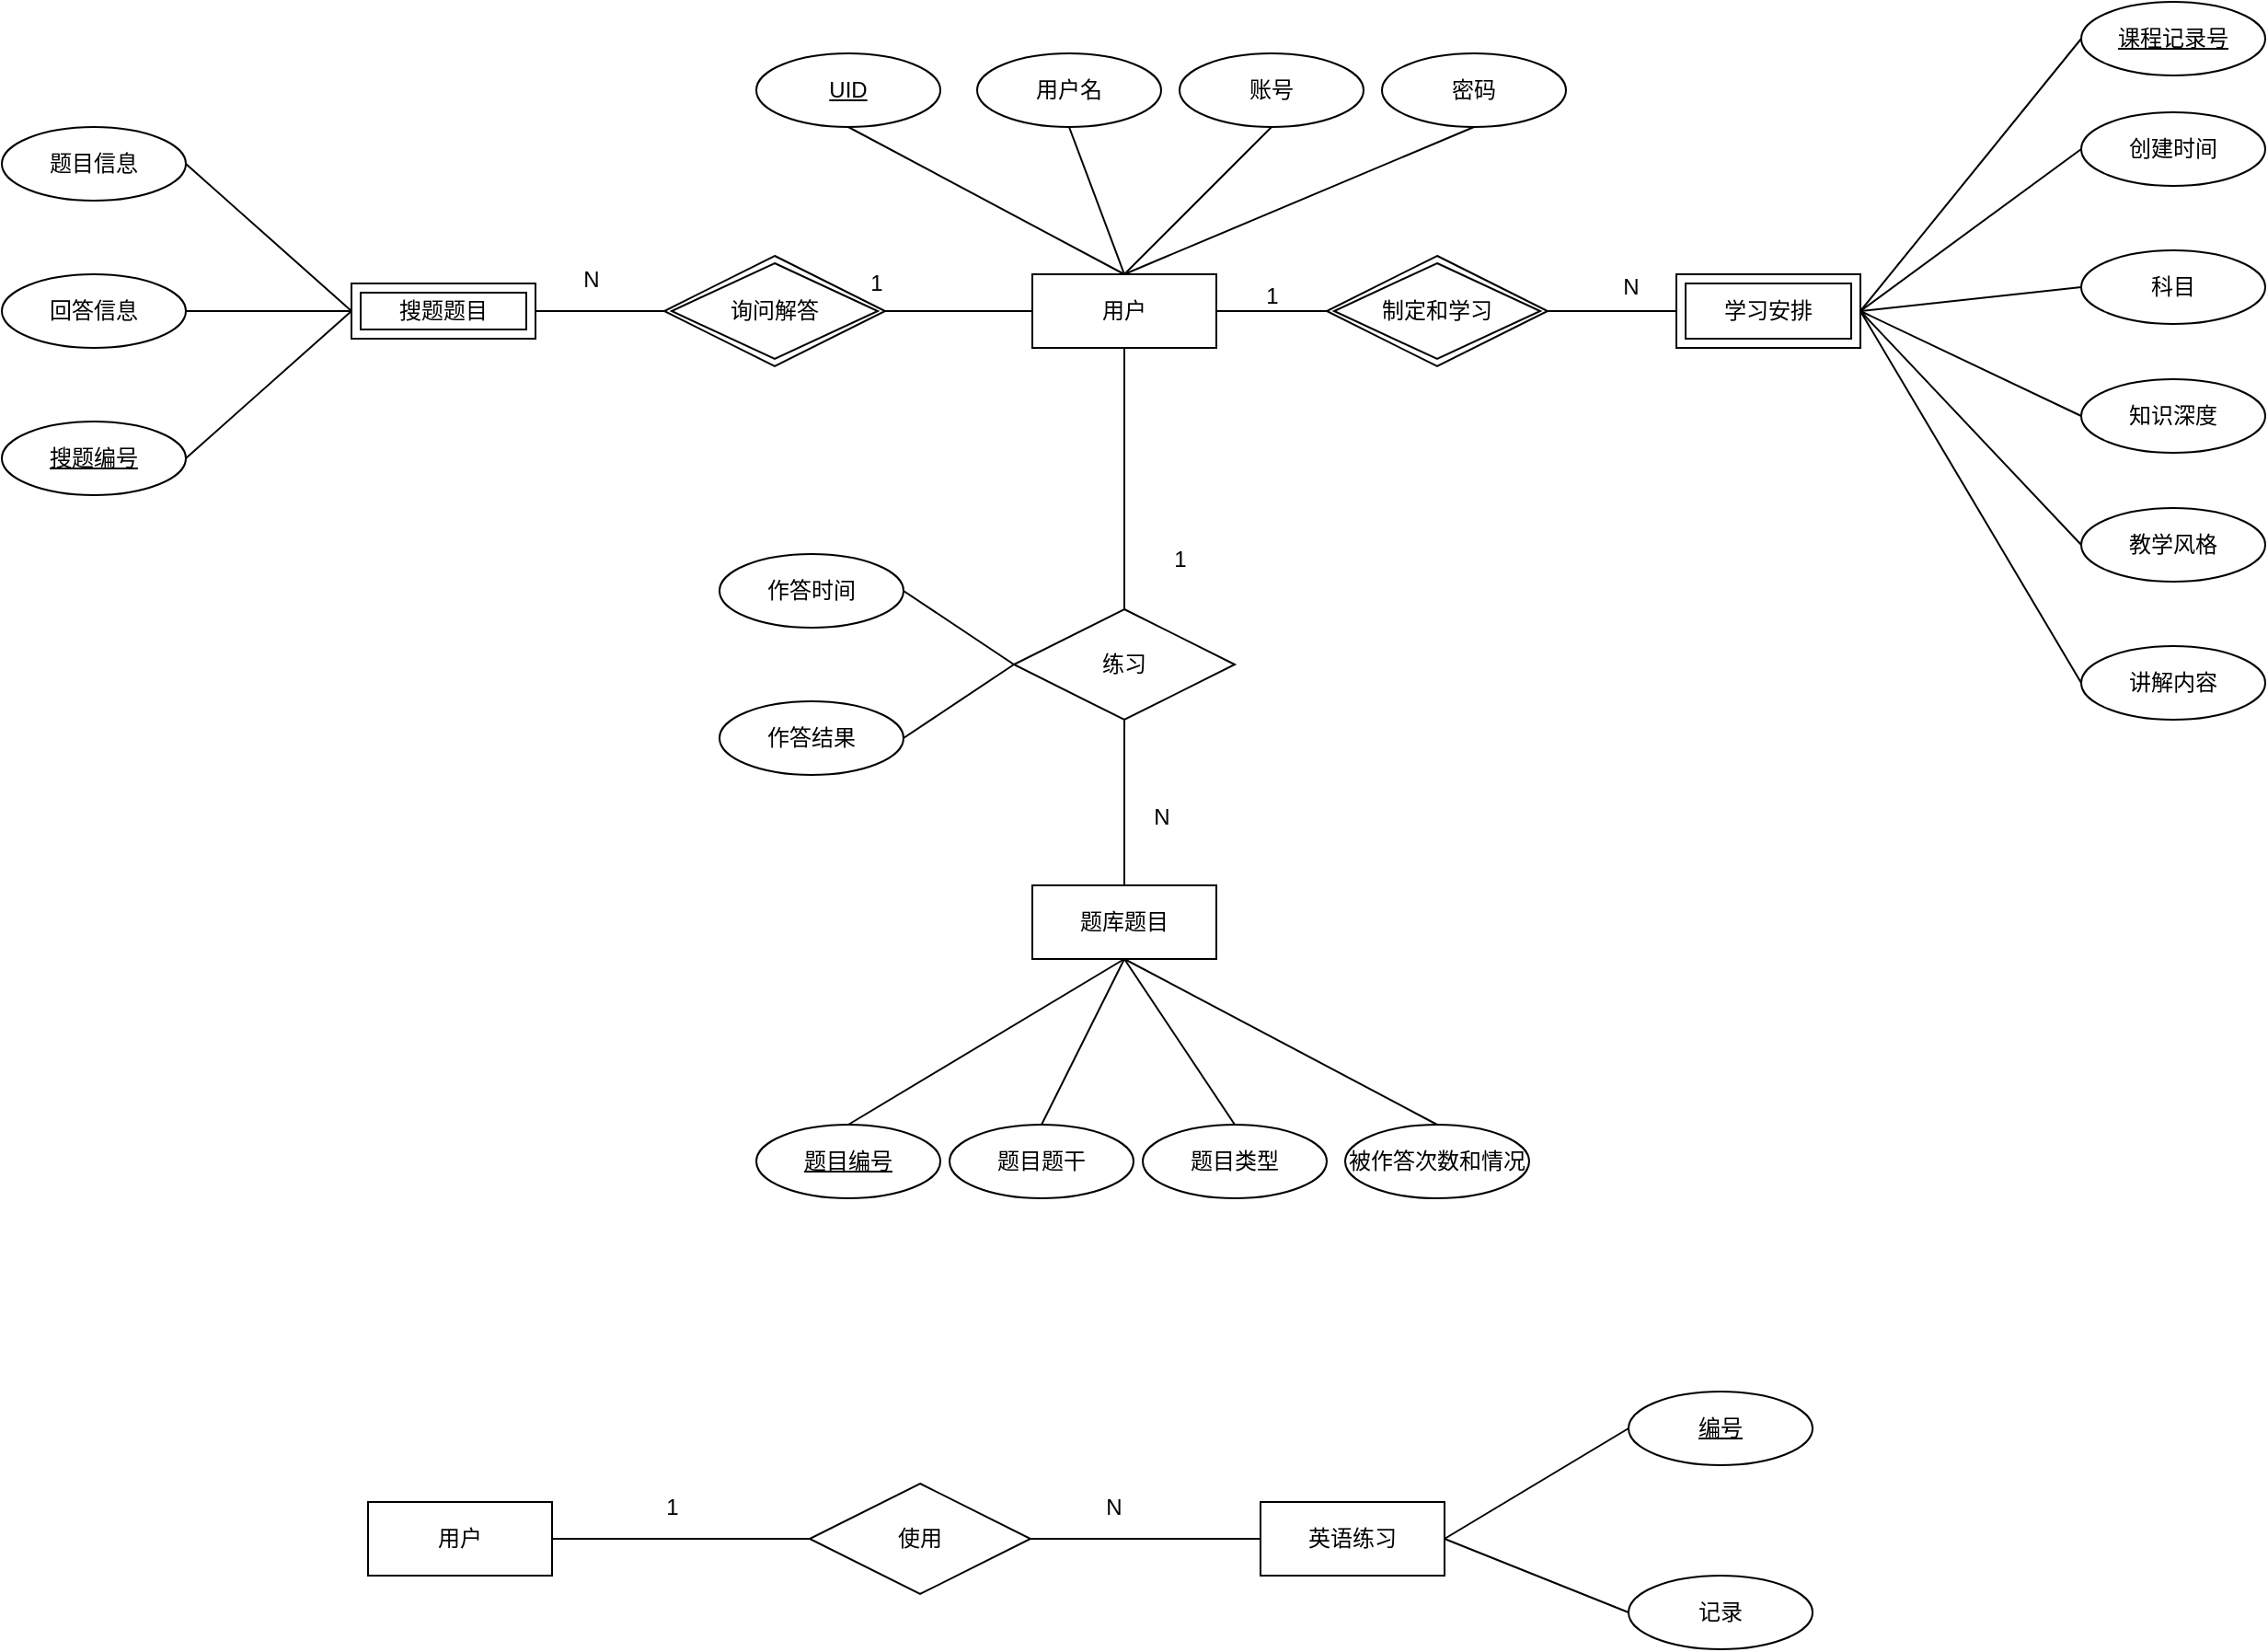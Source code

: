 <mxfile version="22.1.21" type="device">
  <diagram id="R2lEEEUBdFMjLlhIrx00" name="Page-1">
    <mxGraphModel dx="2839" dy="1310" grid="0" gridSize="10" guides="1" tooltips="1" connect="1" arrows="1" fold="1" page="0" pageScale="1" pageWidth="850" pageHeight="1100" math="0" shadow="0" extFonts="Permanent Marker^https://fonts.googleapis.com/css?family=Permanent+Marker">
      <root>
        <mxCell id="0" />
        <mxCell id="1" parent="0" />
        <mxCell id="byPFdI-Wewx-5iclTyy2-1" value="用户" style="whiteSpace=wrap;html=1;align=center;" parent="1" vertex="1">
          <mxGeometry x="-60" y="418" width="100" height="40" as="geometry" />
        </mxCell>
        <mxCell id="byPFdI-Wewx-5iclTyy2-2" value="用户名" style="ellipse;whiteSpace=wrap;html=1;align=center;" parent="1" vertex="1">
          <mxGeometry x="-90" y="298" width="100" height="40" as="geometry" />
        </mxCell>
        <mxCell id="byPFdI-Wewx-5iclTyy2-3" value="密码" style="ellipse;whiteSpace=wrap;html=1;align=center;" parent="1" vertex="1">
          <mxGeometry x="130" y="298" width="100" height="40" as="geometry" />
        </mxCell>
        <mxCell id="byPFdI-Wewx-5iclTyy2-5" value="&lt;u&gt;UID&lt;/u&gt;" style="ellipse;whiteSpace=wrap;html=1;align=center;" parent="1" vertex="1">
          <mxGeometry x="-210" y="298" width="100" height="40" as="geometry" />
        </mxCell>
        <mxCell id="byPFdI-Wewx-5iclTyy2-11" value="" style="endArrow=none;html=1;rounded=0;entryX=0.5;entryY=1;entryDx=0;entryDy=0;exitX=0.5;exitY=0;exitDx=0;exitDy=0;" parent="1" source="byPFdI-Wewx-5iclTyy2-1" target="byPFdI-Wewx-5iclTyy2-5" edge="1">
          <mxGeometry width="50" height="50" relative="1" as="geometry">
            <mxPoint x="-70" y="408" as="sourcePoint" />
            <mxPoint x="-100" y="348" as="targetPoint" />
          </mxGeometry>
        </mxCell>
        <mxCell id="byPFdI-Wewx-5iclTyy2-12" value="" style="endArrow=none;html=1;rounded=0;entryX=0.5;entryY=1;entryDx=0;entryDy=0;exitX=0.5;exitY=0;exitDx=0;exitDy=0;" parent="1" source="byPFdI-Wewx-5iclTyy2-1" target="byPFdI-Wewx-5iclTyy2-2" edge="1">
          <mxGeometry width="50" height="50" relative="1" as="geometry">
            <mxPoint x="100" y="528" as="sourcePoint" />
            <mxPoint x="150" y="478" as="targetPoint" />
          </mxGeometry>
        </mxCell>
        <mxCell id="byPFdI-Wewx-5iclTyy2-13" value="" style="endArrow=none;html=1;rounded=0;entryX=0.5;entryY=1;entryDx=0;entryDy=0;exitX=0.5;exitY=0;exitDx=0;exitDy=0;" parent="1" source="byPFdI-Wewx-5iclTyy2-1" target="byPFdI-Wewx-5iclTyy2-3" edge="1">
          <mxGeometry width="50" height="50" relative="1" as="geometry">
            <mxPoint x="100" y="528" as="sourcePoint" />
            <mxPoint x="150" y="478" as="targetPoint" />
          </mxGeometry>
        </mxCell>
        <mxCell id="byPFdI-Wewx-5iclTyy2-14" value="账号" style="ellipse;whiteSpace=wrap;html=1;align=center;" parent="1" vertex="1">
          <mxGeometry x="20" y="298" width="100" height="40" as="geometry" />
        </mxCell>
        <mxCell id="byPFdI-Wewx-5iclTyy2-15" value="" style="endArrow=none;html=1;rounded=0;entryX=0.5;entryY=1;entryDx=0;entryDy=0;exitX=0.5;exitY=0;exitDx=0;exitDy=0;" parent="1" source="byPFdI-Wewx-5iclTyy2-1" target="byPFdI-Wewx-5iclTyy2-14" edge="1">
          <mxGeometry width="50" height="50" relative="1" as="geometry">
            <mxPoint x="100" y="528" as="sourcePoint" />
            <mxPoint x="150" y="478" as="targetPoint" />
          </mxGeometry>
        </mxCell>
        <mxCell id="byPFdI-Wewx-5iclTyy2-16" value="练习" style="shape=rhombus;perimeter=rhombusPerimeter;whiteSpace=wrap;html=1;align=center;" parent="1" vertex="1">
          <mxGeometry x="-70" y="600" width="120" height="60" as="geometry" />
        </mxCell>
        <mxCell id="byPFdI-Wewx-5iclTyy2-17" value="题库题目" style="whiteSpace=wrap;html=1;align=center;" parent="1" vertex="1">
          <mxGeometry x="-60" y="750" width="100" height="40" as="geometry" />
        </mxCell>
        <mxCell id="byPFdI-Wewx-5iclTyy2-18" value="制定和学习" style="shape=rhombus;double=1;perimeter=rhombusPerimeter;whiteSpace=wrap;html=1;align=center;" parent="1" vertex="1">
          <mxGeometry x="100" y="408" width="120" height="60" as="geometry" />
        </mxCell>
        <mxCell id="byPFdI-Wewx-5iclTyy2-19" value="学习安排" style="shape=ext;margin=3;double=1;whiteSpace=wrap;html=1;align=center;" parent="1" vertex="1">
          <mxGeometry x="290" y="418" width="100" height="40" as="geometry" />
        </mxCell>
        <mxCell id="byPFdI-Wewx-5iclTyy2-21" value="搜题题目" style="shape=ext;margin=3;double=1;whiteSpace=wrap;html=1;align=center;" parent="1" vertex="1">
          <mxGeometry x="-430" y="423" width="100" height="30" as="geometry" />
        </mxCell>
        <mxCell id="byPFdI-Wewx-5iclTyy2-23" value="询问解答" style="shape=rhombus;double=1;perimeter=rhombusPerimeter;whiteSpace=wrap;html=1;align=center;" parent="1" vertex="1">
          <mxGeometry x="-260" y="408" width="120" height="60" as="geometry" />
        </mxCell>
        <mxCell id="byPFdI-Wewx-5iclTyy2-24" value="题目题干" style="ellipse;whiteSpace=wrap;html=1;align=center;" parent="1" vertex="1">
          <mxGeometry x="-105" y="880" width="100" height="40" as="geometry" />
        </mxCell>
        <mxCell id="byPFdI-Wewx-5iclTyy2-25" value="题目类型" style="ellipse;whiteSpace=wrap;html=1;align=center;" parent="1" vertex="1">
          <mxGeometry y="880" width="100" height="40" as="geometry" />
        </mxCell>
        <mxCell id="byPFdI-Wewx-5iclTyy2-26" value="&lt;u&gt;题目编号&lt;/u&gt;" style="ellipse;whiteSpace=wrap;html=1;align=center;" parent="1" vertex="1">
          <mxGeometry x="-210" y="880" width="100" height="40" as="geometry" />
        </mxCell>
        <mxCell id="byPFdI-Wewx-5iclTyy2-27" value="" style="endArrow=none;html=1;rounded=0;exitX=0.5;exitY=1;exitDx=0;exitDy=0;entryX=0.5;entryY=0;entryDx=0;entryDy=0;" parent="1" source="byPFdI-Wewx-5iclTyy2-17" target="byPFdI-Wewx-5iclTyy2-26" edge="1">
          <mxGeometry width="50" height="50" relative="1" as="geometry">
            <mxPoint x="105" y="590" as="sourcePoint" />
            <mxPoint x="155" y="540" as="targetPoint" />
          </mxGeometry>
        </mxCell>
        <mxCell id="byPFdI-Wewx-5iclTyy2-28" value="" style="endArrow=none;html=1;rounded=0;entryX=0.5;entryY=0;entryDx=0;entryDy=0;exitX=0.5;exitY=1;exitDx=0;exitDy=0;" parent="1" source="byPFdI-Wewx-5iclTyy2-17" target="byPFdI-Wewx-5iclTyy2-24" edge="1">
          <mxGeometry width="50" height="50" relative="1" as="geometry">
            <mxPoint x="-45" y="790" as="sourcePoint" />
            <mxPoint x="155" y="540" as="targetPoint" />
          </mxGeometry>
        </mxCell>
        <mxCell id="byPFdI-Wewx-5iclTyy2-29" value="" style="endArrow=none;html=1;rounded=0;exitX=0.5;exitY=1;exitDx=0;exitDy=0;entryX=0.5;entryY=0;entryDx=0;entryDy=0;" parent="1" source="byPFdI-Wewx-5iclTyy2-17" target="byPFdI-Wewx-5iclTyy2-25" edge="1">
          <mxGeometry width="50" height="50" relative="1" as="geometry">
            <mxPoint x="105" y="590" as="sourcePoint" />
            <mxPoint x="155" y="540" as="targetPoint" />
          </mxGeometry>
        </mxCell>
        <mxCell id="byPFdI-Wewx-5iclTyy2-30" value="被作答次数和情况" style="ellipse;whiteSpace=wrap;html=1;align=center;" parent="1" vertex="1">
          <mxGeometry x="110" y="880" width="100" height="40" as="geometry" />
        </mxCell>
        <mxCell id="byPFdI-Wewx-5iclTyy2-31" value="" style="endArrow=none;html=1;rounded=0;exitX=0.5;exitY=1;exitDx=0;exitDy=0;entryX=0.5;entryY=0;entryDx=0;entryDy=0;" parent="1" source="byPFdI-Wewx-5iclTyy2-17" target="byPFdI-Wewx-5iclTyy2-30" edge="1">
          <mxGeometry width="50" height="50" relative="1" as="geometry">
            <mxPoint x="110" y="590" as="sourcePoint" />
            <mxPoint x="160" y="540" as="targetPoint" />
          </mxGeometry>
        </mxCell>
        <mxCell id="byPFdI-Wewx-5iclTyy2-32" value="作答时间" style="ellipse;whiteSpace=wrap;html=1;align=center;" parent="1" vertex="1">
          <mxGeometry x="-230" y="570" width="100" height="40" as="geometry" />
        </mxCell>
        <mxCell id="byPFdI-Wewx-5iclTyy2-33" value="作答结果" style="ellipse;whiteSpace=wrap;html=1;align=center;" parent="1" vertex="1">
          <mxGeometry x="-230" y="650" width="100" height="40" as="geometry" />
        </mxCell>
        <mxCell id="byPFdI-Wewx-5iclTyy2-35" value="" style="endArrow=none;html=1;rounded=0;exitX=1;exitY=0.5;exitDx=0;exitDy=0;entryX=0;entryY=0.5;entryDx=0;entryDy=0;" parent="1" source="byPFdI-Wewx-5iclTyy2-32" target="byPFdI-Wewx-5iclTyy2-16" edge="1">
          <mxGeometry width="50" height="50" relative="1" as="geometry">
            <mxPoint x="140" y="590" as="sourcePoint" />
            <mxPoint x="190" y="540" as="targetPoint" />
          </mxGeometry>
        </mxCell>
        <mxCell id="byPFdI-Wewx-5iclTyy2-36" value="" style="endArrow=none;html=1;rounded=0;exitX=1;exitY=0.5;exitDx=0;exitDy=0;entryX=0;entryY=0.5;entryDx=0;entryDy=0;" parent="1" source="byPFdI-Wewx-5iclTyy2-33" target="byPFdI-Wewx-5iclTyy2-16" edge="1">
          <mxGeometry width="50" height="50" relative="1" as="geometry">
            <mxPoint x="-100" y="600" as="sourcePoint" />
            <mxPoint x="-50" y="640" as="targetPoint" />
          </mxGeometry>
        </mxCell>
        <mxCell id="byPFdI-Wewx-5iclTyy2-38" value="" style="endArrow=none;html=1;rounded=0;exitX=0.5;exitY=0;exitDx=0;exitDy=0;entryX=0.5;entryY=1;entryDx=0;entryDy=0;" parent="1" source="byPFdI-Wewx-5iclTyy2-16" target="byPFdI-Wewx-5iclTyy2-1" edge="1">
          <mxGeometry width="50" height="50" relative="1" as="geometry">
            <mxPoint x="140" y="578" as="sourcePoint" />
            <mxPoint x="190" y="528" as="targetPoint" />
          </mxGeometry>
        </mxCell>
        <mxCell id="byPFdI-Wewx-5iclTyy2-39" value="" style="endArrow=none;html=1;rounded=0;entryX=0.5;entryY=1;entryDx=0;entryDy=0;exitX=0.5;exitY=0;exitDx=0;exitDy=0;" parent="1" source="byPFdI-Wewx-5iclTyy2-17" target="byPFdI-Wewx-5iclTyy2-16" edge="1">
          <mxGeometry width="50" height="50" relative="1" as="geometry">
            <mxPoint x="140" y="590" as="sourcePoint" />
            <mxPoint x="190" y="540" as="targetPoint" />
          </mxGeometry>
        </mxCell>
        <mxCell id="byPFdI-Wewx-5iclTyy2-41" value="科目" style="ellipse;whiteSpace=wrap;html=1;align=center;" parent="1" vertex="1">
          <mxGeometry x="510" y="405" width="100" height="40" as="geometry" />
        </mxCell>
        <mxCell id="byPFdI-Wewx-5iclTyy2-42" value="知识深度" style="ellipse;whiteSpace=wrap;html=1;align=center;" parent="1" vertex="1">
          <mxGeometry x="510" y="475" width="100" height="40" as="geometry" />
        </mxCell>
        <mxCell id="byPFdI-Wewx-5iclTyy2-43" value="教学风格" style="ellipse;whiteSpace=wrap;html=1;align=center;" parent="1" vertex="1">
          <mxGeometry x="510" y="545" width="100" height="40" as="geometry" />
        </mxCell>
        <mxCell id="byPFdI-Wewx-5iclTyy2-44" value="" style="endArrow=none;html=1;rounded=0;entryX=0;entryY=0.5;entryDx=0;entryDy=0;exitX=1;exitY=0.5;exitDx=0;exitDy=0;" parent="1" source="byPFdI-Wewx-5iclTyy2-19" target="byPFdI-Wewx-5iclTyy2-41" edge="1">
          <mxGeometry width="50" height="50" relative="1" as="geometry">
            <mxPoint y="590" as="sourcePoint" />
            <mxPoint x="50" y="540" as="targetPoint" />
          </mxGeometry>
        </mxCell>
        <mxCell id="byPFdI-Wewx-5iclTyy2-45" value="" style="endArrow=none;html=1;rounded=0;entryX=0;entryY=0.5;entryDx=0;entryDy=0;exitX=1;exitY=0.5;exitDx=0;exitDy=0;" parent="1" source="byPFdI-Wewx-5iclTyy2-19" target="byPFdI-Wewx-5iclTyy2-42" edge="1">
          <mxGeometry width="50" height="50" relative="1" as="geometry">
            <mxPoint y="590" as="sourcePoint" />
            <mxPoint x="50" y="540" as="targetPoint" />
          </mxGeometry>
        </mxCell>
        <mxCell id="byPFdI-Wewx-5iclTyy2-46" value="" style="endArrow=none;html=1;rounded=0;entryX=1;entryY=0.5;entryDx=0;entryDy=0;exitX=0;exitY=0.5;exitDx=0;exitDy=0;" parent="1" source="byPFdI-Wewx-5iclTyy2-43" target="byPFdI-Wewx-5iclTyy2-19" edge="1">
          <mxGeometry width="50" height="50" relative="1" as="geometry">
            <mxPoint y="590" as="sourcePoint" />
            <mxPoint x="50" y="540" as="targetPoint" />
          </mxGeometry>
        </mxCell>
        <mxCell id="byPFdI-Wewx-5iclTyy2-47" value="" style="endArrow=none;html=1;rounded=0;exitX=1;exitY=0.5;exitDx=0;exitDy=0;entryX=0;entryY=0.5;entryDx=0;entryDy=0;" parent="1" source="byPFdI-Wewx-5iclTyy2-1" target="byPFdI-Wewx-5iclTyy2-18" edge="1">
          <mxGeometry width="50" height="50" relative="1" as="geometry">
            <mxPoint x="140" y="578" as="sourcePoint" />
            <mxPoint x="190" y="528" as="targetPoint" />
          </mxGeometry>
        </mxCell>
        <mxCell id="byPFdI-Wewx-5iclTyy2-48" value="" style="endArrow=none;html=1;rounded=0;entryX=1;entryY=0.5;entryDx=0;entryDy=0;exitX=0;exitY=0.5;exitDx=0;exitDy=0;" parent="1" source="byPFdI-Wewx-5iclTyy2-19" target="byPFdI-Wewx-5iclTyy2-18" edge="1">
          <mxGeometry width="50" height="50" relative="1" as="geometry">
            <mxPoint x="175" y="588" as="sourcePoint" />
            <mxPoint x="320" y="448.0" as="targetPoint" />
          </mxGeometry>
        </mxCell>
        <mxCell id="byPFdI-Wewx-5iclTyy2-49" value="1" style="text;html=1;align=center;verticalAlign=middle;resizable=0;points=[];autosize=1;strokeColor=none;fillColor=none;" parent="1" vertex="1">
          <mxGeometry x="55" y="415" width="30" height="30" as="geometry" />
        </mxCell>
        <mxCell id="byPFdI-Wewx-5iclTyy2-50" value="N" style="text;html=1;align=center;verticalAlign=middle;resizable=0;points=[];autosize=1;strokeColor=none;fillColor=none;" parent="1" vertex="1">
          <mxGeometry x="250" y="410" width="30" height="30" as="geometry" />
        </mxCell>
        <mxCell id="byPFdI-Wewx-5iclTyy2-51" value="讲解内容" style="ellipse;whiteSpace=wrap;html=1;align=center;" parent="1" vertex="1">
          <mxGeometry x="510" y="620" width="100" height="40" as="geometry" />
        </mxCell>
        <mxCell id="byPFdI-Wewx-5iclTyy2-52" value="" style="endArrow=none;html=1;rounded=0;entryX=1;entryY=0.5;entryDx=0;entryDy=0;exitX=0;exitY=0.5;exitDx=0;exitDy=0;" parent="1" source="byPFdI-Wewx-5iclTyy2-51" target="byPFdI-Wewx-5iclTyy2-19" edge="1">
          <mxGeometry width="50" height="50" relative="1" as="geometry">
            <mxPoint x="-50" y="580" as="sourcePoint" />
            <mxPoint y="530" as="targetPoint" />
          </mxGeometry>
        </mxCell>
        <mxCell id="qDlBHxIfi48FZkqu32V5-1" value="创建时间" style="ellipse;whiteSpace=wrap;html=1;align=center;" vertex="1" parent="1">
          <mxGeometry x="510" y="330" width="100" height="40" as="geometry" />
        </mxCell>
        <mxCell id="qDlBHxIfi48FZkqu32V5-2" value="" style="endArrow=none;html=1;rounded=0;entryX=0;entryY=0.5;entryDx=0;entryDy=0;exitX=1;exitY=0.5;exitDx=0;exitDy=0;" edge="1" parent="1" source="byPFdI-Wewx-5iclTyy2-19" target="qDlBHxIfi48FZkqu32V5-1">
          <mxGeometry width="50" height="50" relative="1" as="geometry">
            <mxPoint x="200" y="630" as="sourcePoint" />
            <mxPoint x="250" y="580" as="targetPoint" />
          </mxGeometry>
        </mxCell>
        <mxCell id="qDlBHxIfi48FZkqu32V5-3" value="" style="endArrow=none;html=1;rounded=0;entryX=1;entryY=0.5;entryDx=0;entryDy=0;exitX=0;exitY=0.5;exitDx=0;exitDy=0;" edge="1" parent="1" source="byPFdI-Wewx-5iclTyy2-1" target="byPFdI-Wewx-5iclTyy2-23">
          <mxGeometry width="50" height="50" relative="1" as="geometry">
            <mxPoint x="-170" y="628" as="sourcePoint" />
            <mxPoint x="-120" y="578" as="targetPoint" />
          </mxGeometry>
        </mxCell>
        <mxCell id="qDlBHxIfi48FZkqu32V5-5" value="" style="endArrow=none;html=1;rounded=0;entryX=1;entryY=0.5;entryDx=0;entryDy=0;exitX=0;exitY=0.5;exitDx=0;exitDy=0;" edge="1" parent="1" source="byPFdI-Wewx-5iclTyy2-23" target="byPFdI-Wewx-5iclTyy2-21">
          <mxGeometry width="50" height="50" relative="1" as="geometry">
            <mxPoint x="-170" y="628" as="sourcePoint" />
            <mxPoint x="-120" y="578" as="targetPoint" />
          </mxGeometry>
        </mxCell>
        <mxCell id="qDlBHxIfi48FZkqu32V5-7" value="题目信息" style="ellipse;whiteSpace=wrap;html=1;align=center;" vertex="1" parent="1">
          <mxGeometry x="-620" y="338" width="100" height="40" as="geometry" />
        </mxCell>
        <mxCell id="qDlBHxIfi48FZkqu32V5-8" value="&lt;u&gt;课程记录号&lt;/u&gt;" style="ellipse;whiteSpace=wrap;html=1;align=center;" vertex="1" parent="1">
          <mxGeometry x="510" y="270" width="100" height="40" as="geometry" />
        </mxCell>
        <mxCell id="qDlBHxIfi48FZkqu32V5-9" value="" style="endArrow=none;html=1;rounded=0;entryX=0;entryY=0.5;entryDx=0;entryDy=0;exitX=1;exitY=0.5;exitDx=0;exitDy=0;" edge="1" parent="1" source="byPFdI-Wewx-5iclTyy2-19" target="qDlBHxIfi48FZkqu32V5-8">
          <mxGeometry width="50" height="50" relative="1" as="geometry">
            <mxPoint x="380" y="630" as="sourcePoint" />
            <mxPoint x="430" y="580" as="targetPoint" />
          </mxGeometry>
        </mxCell>
        <mxCell id="qDlBHxIfi48FZkqu32V5-10" value="1" style="text;html=1;align=center;verticalAlign=middle;resizable=0;points=[];autosize=1;strokeColor=none;fillColor=none;" vertex="1" parent="1">
          <mxGeometry x="5" y="558" width="30" height="30" as="geometry" />
        </mxCell>
        <mxCell id="qDlBHxIfi48FZkqu32V5-11" value="N" style="text;html=1;align=center;verticalAlign=middle;resizable=0;points=[];autosize=1;strokeColor=none;fillColor=none;" vertex="1" parent="1">
          <mxGeometry x="-5" y="698" width="30" height="30" as="geometry" />
        </mxCell>
        <mxCell id="qDlBHxIfi48FZkqu32V5-12" value="1" style="text;html=1;align=center;verticalAlign=middle;resizable=0;points=[];autosize=1;strokeColor=none;fillColor=none;" vertex="1" parent="1">
          <mxGeometry x="-160" y="408" width="30" height="30" as="geometry" />
        </mxCell>
        <mxCell id="qDlBHxIfi48FZkqu32V5-13" value="N" style="text;html=1;align=center;verticalAlign=middle;resizable=0;points=[];autosize=1;strokeColor=none;fillColor=none;" vertex="1" parent="1">
          <mxGeometry x="-315" y="406" width="30" height="30" as="geometry" />
        </mxCell>
        <mxCell id="qDlBHxIfi48FZkqu32V5-14" value="回答信息" style="ellipse;whiteSpace=wrap;html=1;align=center;" vertex="1" parent="1">
          <mxGeometry x="-620" y="418" width="100" height="40" as="geometry" />
        </mxCell>
        <mxCell id="qDlBHxIfi48FZkqu32V5-15" value="搜题编号" style="ellipse;whiteSpace=wrap;html=1;align=center;fontStyle=4" vertex="1" parent="1">
          <mxGeometry x="-620" y="498" width="100" height="40" as="geometry" />
        </mxCell>
        <mxCell id="qDlBHxIfi48FZkqu32V5-16" value="" style="endArrow=none;html=1;rounded=0;entryX=1;entryY=0.5;entryDx=0;entryDy=0;exitX=0;exitY=0.5;exitDx=0;exitDy=0;" edge="1" parent="1" source="byPFdI-Wewx-5iclTyy2-21" target="qDlBHxIfi48FZkqu32V5-7">
          <mxGeometry width="50" height="50" relative="1" as="geometry">
            <mxPoint x="-130" y="628" as="sourcePoint" />
            <mxPoint x="-80" y="578" as="targetPoint" />
          </mxGeometry>
        </mxCell>
        <mxCell id="qDlBHxIfi48FZkqu32V5-17" value="" style="endArrow=none;html=1;rounded=0;entryX=0;entryY=0.5;entryDx=0;entryDy=0;exitX=1;exitY=0.5;exitDx=0;exitDy=0;" edge="1" parent="1" source="qDlBHxIfi48FZkqu32V5-15" target="byPFdI-Wewx-5iclTyy2-21">
          <mxGeometry width="50" height="50" relative="1" as="geometry">
            <mxPoint x="-130" y="628" as="sourcePoint" />
            <mxPoint x="-80" y="578" as="targetPoint" />
          </mxGeometry>
        </mxCell>
        <mxCell id="qDlBHxIfi48FZkqu32V5-18" value="" style="endArrow=none;html=1;rounded=0;exitX=1;exitY=0.5;exitDx=0;exitDy=0;entryX=0;entryY=0.5;entryDx=0;entryDy=0;" edge="1" parent="1" source="qDlBHxIfi48FZkqu32V5-14" target="byPFdI-Wewx-5iclTyy2-21">
          <mxGeometry width="50" height="50" relative="1" as="geometry">
            <mxPoint x="-130" y="628" as="sourcePoint" />
            <mxPoint x="-80" y="578" as="targetPoint" />
          </mxGeometry>
        </mxCell>
        <mxCell id="qDlBHxIfi48FZkqu32V5-20" value="用户" style="whiteSpace=wrap;html=1;align=center;" vertex="1" parent="1">
          <mxGeometry x="-421" y="1085" width="100" height="40" as="geometry" />
        </mxCell>
        <mxCell id="qDlBHxIfi48FZkqu32V5-21" value="英语练习" style="whiteSpace=wrap;html=1;align=center;" vertex="1" parent="1">
          <mxGeometry x="64" y="1085" width="100" height="40" as="geometry" />
        </mxCell>
        <mxCell id="qDlBHxIfi48FZkqu32V5-22" value="使用" style="shape=rhombus;perimeter=rhombusPerimeter;whiteSpace=wrap;html=1;align=center;" vertex="1" parent="1">
          <mxGeometry x="-181" y="1075" width="120" height="60" as="geometry" />
        </mxCell>
        <mxCell id="qDlBHxIfi48FZkqu32V5-23" value="" style="endArrow=none;html=1;rounded=0;exitX=1;exitY=0.5;exitDx=0;exitDy=0;entryX=0;entryY=0.5;entryDx=0;entryDy=0;" edge="1" parent="1" source="qDlBHxIfi48FZkqu32V5-20" target="qDlBHxIfi48FZkqu32V5-22">
          <mxGeometry width="50" height="50" relative="1" as="geometry">
            <mxPoint x="-141" y="835" as="sourcePoint" />
            <mxPoint x="-91" y="785" as="targetPoint" />
          </mxGeometry>
        </mxCell>
        <mxCell id="qDlBHxIfi48FZkqu32V5-24" value="" style="endArrow=none;html=1;rounded=0;exitX=1;exitY=0.5;exitDx=0;exitDy=0;entryX=0;entryY=0.5;entryDx=0;entryDy=0;" edge="1" parent="1" source="qDlBHxIfi48FZkqu32V5-22" target="qDlBHxIfi48FZkqu32V5-21">
          <mxGeometry width="50" height="50" relative="1" as="geometry">
            <mxPoint x="9" y="1195" as="sourcePoint" />
            <mxPoint x="149" y="1195" as="targetPoint" />
          </mxGeometry>
        </mxCell>
        <mxCell id="qDlBHxIfi48FZkqu32V5-25" value="编号" style="ellipse;whiteSpace=wrap;html=1;align=center;fontStyle=4" vertex="1" parent="1">
          <mxGeometry x="264" y="1025" width="100" height="40" as="geometry" />
        </mxCell>
        <mxCell id="qDlBHxIfi48FZkqu32V5-27" value="" style="endArrow=none;html=1;rounded=0;entryX=0;entryY=0.5;entryDx=0;entryDy=0;exitX=1;exitY=0.5;exitDx=0;exitDy=0;" edge="1" parent="1" source="qDlBHxIfi48FZkqu32V5-21" target="qDlBHxIfi48FZkqu32V5-25">
          <mxGeometry relative="1" as="geometry">
            <mxPoint x="-226" y="845" as="sourcePoint" />
            <mxPoint x="-66" y="845" as="targetPoint" />
          </mxGeometry>
        </mxCell>
        <mxCell id="qDlBHxIfi48FZkqu32V5-31" value="" style="endArrow=none;html=1;rounded=0;entryX=0;entryY=0.5;entryDx=0;entryDy=0;exitX=1;exitY=0.5;exitDx=0;exitDy=0;" edge="1" parent="1" source="qDlBHxIfi48FZkqu32V5-21" target="qDlBHxIfi48FZkqu32V5-34">
          <mxGeometry relative="1" as="geometry">
            <mxPoint x="-226" y="845" as="sourcePoint" />
            <mxPoint x="284" y="1155" as="targetPoint" />
          </mxGeometry>
        </mxCell>
        <mxCell id="qDlBHxIfi48FZkqu32V5-32" value="1" style="text;html=1;align=center;verticalAlign=middle;resizable=0;points=[];autosize=1;strokeColor=none;fillColor=none;" vertex="1" parent="1">
          <mxGeometry x="-271" y="1073" width="30" height="30" as="geometry" />
        </mxCell>
        <mxCell id="qDlBHxIfi48FZkqu32V5-33" value="N" style="text;html=1;align=center;verticalAlign=middle;resizable=0;points=[];autosize=1;strokeColor=none;fillColor=none;" vertex="1" parent="1">
          <mxGeometry x="-31" y="1073" width="30" height="30" as="geometry" />
        </mxCell>
        <mxCell id="qDlBHxIfi48FZkqu32V5-34" value="记录" style="ellipse;whiteSpace=wrap;html=1;align=center;" vertex="1" parent="1">
          <mxGeometry x="264" y="1125" width="100" height="40" as="geometry" />
        </mxCell>
      </root>
    </mxGraphModel>
  </diagram>
</mxfile>
